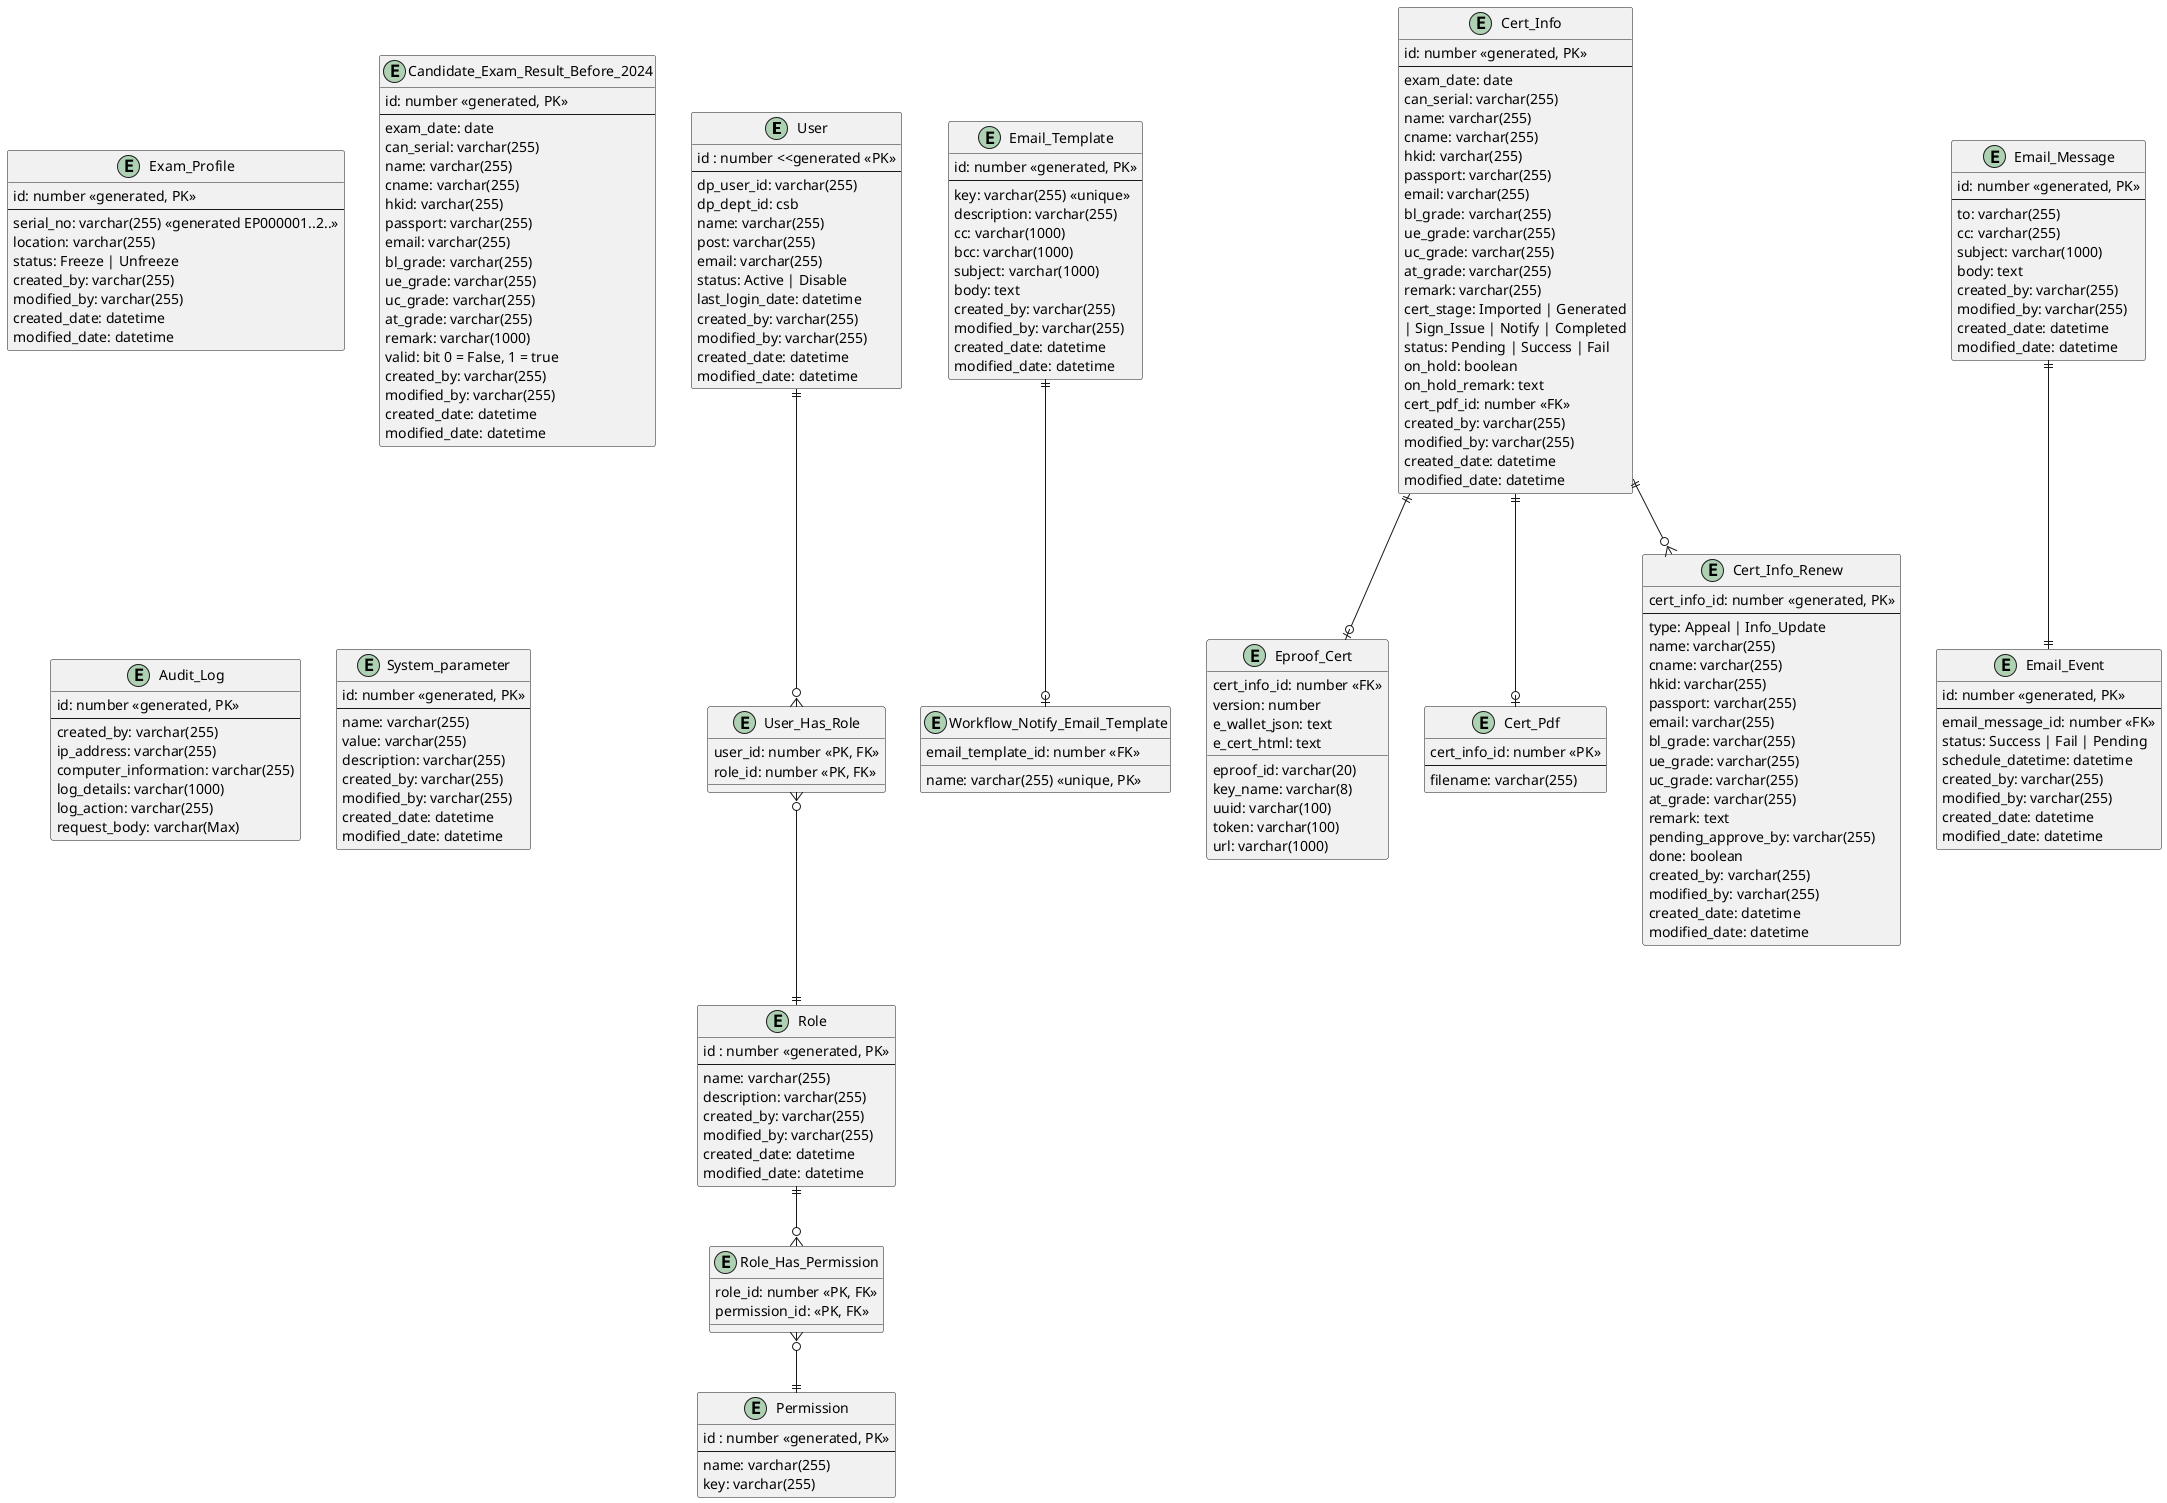 @startuml

entity "User" as user {
  id : number <<generated <<PK>>
  --
  dp_user_id: varchar(255)
  dp_dept_id: csb
  name: varchar(255)
  post: varchar(255)
  email: varchar(255)
  status: Active | Disable
  last_login_date: datetime
  created_by: varchar(255)
  modified_by: varchar(255)
  created_date: datetime
  modified_date: datetime
}

entity "Role" as role {
  id : number <<generated, PK>>
  --
  name: varchar(255)
  description: varchar(255)
  created_by: varchar(255)
  modified_by: varchar(255)
  created_date: datetime
  modified_date: datetime
}

entity "Permission" as permission {
  id : number <<generated, PK>>
  --
  name: varchar(255)
  key: varchar(255)
}

entity "User_Has_Role" as user_has_role {
  user_id: number <<PK, FK>>
  role_id: number <<PK, FK>>
}

entity "Role_Has_Permission" as role_has_permission {
  role_id: number <<PK, FK>>
  permission_id: <<PK, FK>>
}

entity "Exam_Profile" as exam_profile {
  id: number <<generated, PK>>
  --
  serial_no: varchar(255) <<generated EP000001..2..>>
  location: varchar(255)
  status: Freeze | Unfreeze
  created_by: varchar(255)
  modified_by: varchar(255)
  created_date: datetime
  modified_date: datetime
}

entity "Email_Template" as email_template {
  id: number <<generated, PK>>
  --
  key: varchar(255) <<unique>>
  description: varchar(255)
  cc: varchar(1000)
  bcc: varchar(1000)
  subject: varchar(1000)
  body: text
  created_by: varchar(255)
  modified_by: varchar(255)
  created_date: datetime
  modified_date: datetime
}

entity "Workflow_Notify_Email_Template" as workflow_notify_email_template {
  name: varchar(255) <<unique, PK>>
  email_template_id: number <<FK>>
}

entity "Eproof_Cert" as eproof_cert {
  cert_info_id: number <<FK>>
  eproof_id: varchar(20)
  key_name: varchar(8)
  uuid: varchar(100)
  version: number
  token: varchar(100)
  e_wallet_json: text
  e_cert_html: text
  url: varchar(1000)
}

entity "Cert_Pdf" as cert_pdf {
  cert_info_id: number <<PK>>
  --
  filename: varchar(255)
}

entity "Cert_Info" as cert_info {
  id: number <<generated, PK>>
  --
  exam_date: date
  can_serial: varchar(255)
  name: varchar(255)
  cname: varchar(255)
  hkid: varchar(255)
  passport: varchar(255)
  email: varchar(255)
  bl_grade: varchar(255)
  ue_grade: varchar(255)
  uc_grade: varchar(255)
  at_grade: varchar(255)
  remark: varchar(255)
  cert_stage: Imported | Generated\n| Sign_Issue | Notify | Completed
  status: Pending | Success | Fail
  on_hold: boolean
  on_hold_remark: text
  cert_pdf_id: number <<FK>>
  created_by: varchar(255)
  modified_by: varchar(255)
  created_date: datetime
  modified_date: datetime
}

entity "Cert_Info_Renew" as cert_info_approve {
  cert_info_id: number <<generated, PK>>
  --
  type: Appeal | Info_Update
  name: varchar(255)
  cname: varchar(255)
  hkid: varchar(255)
  passport: varchar(255)
  email: varchar(255)
  bl_grade: varchar(255)
  ue_grade: varchar(255)
  uc_grade: varchar(255)
  at_grade: varchar(255)
  remark: text
  pending_approve_by: varchar(255)
  done: boolean
  created_by: varchar(255)
  modified_by: varchar(255)
  created_date: datetime
  modified_date: datetime
}

entity "Candidate_Exam_Result_Before_2024" as candidate_exam_result_before_2024 {
  id: number <<generated, PK>>
  --
  exam_date: date
  can_serial: varchar(255)
  name: varchar(255)
  cname: varchar(255)
  hkid: varchar(255)
  passport: varchar(255)
  email: varchar(255)
  bl_grade: varchar(255)
  ue_grade: varchar(255)
  uc_grade: varchar(255)
  at_grade: varchar(255)
  remark: varchar(1000)
  valid: bit 0 = False, 1 = true
  created_by: varchar(255)
  modified_by: varchar(255)
  created_date: datetime
  modified_date: datetime
}

entity "Email_Message" as email_message {
  id: number <<generated, PK>>
  --
  to: varchar(255)
  cc: varchar(255)
  subject: varchar(1000)
  body: text
  created_by: varchar(255)
  modified_by: varchar(255)
  created_date: datetime
  modified_date: datetime
}
entity "Email_Event" as email_event {
  id: number <<generated, PK>>
  --
  email_message_id: number <<FK>>
  status: Success | Fail | Pending
  schedule_datetime: datetime
  created_by: varchar(255)
  modified_by: varchar(255)
  created_date: datetime
  modified_date: datetime
}

entity "Audit_Log" as audit_log {
  id: number <<generated, PK>>
  --
  created_by: varchar(255)
  ip_address: varchar(255)
  computer_information: varchar(255)
  log_details: varchar(1000)
  log_action: varchar(255)
  request_body: varchar(Max)
}

entity "System_parameter" as system_parameter {
  id: number <<generated, PK>>
  --
  name: varchar(255)
  value: varchar(255)
  description: varchar(255)
  created_by: varchar(255)
  modified_by: varchar(255)
  created_date: datetime
  modified_date: datetime
}

user ||--o{ user_has_role
user_has_role }o--|| role
role ||--o{ role_has_permission
role_has_permission }o--|| permission
email_template ||--o| workflow_notify_email_template
cert_info ||--o{ cert_info_approve
cert_info ||--o| cert_pdf
cert_info ||--o| eproof_cert
email_message ||--|| email_event
@enduml